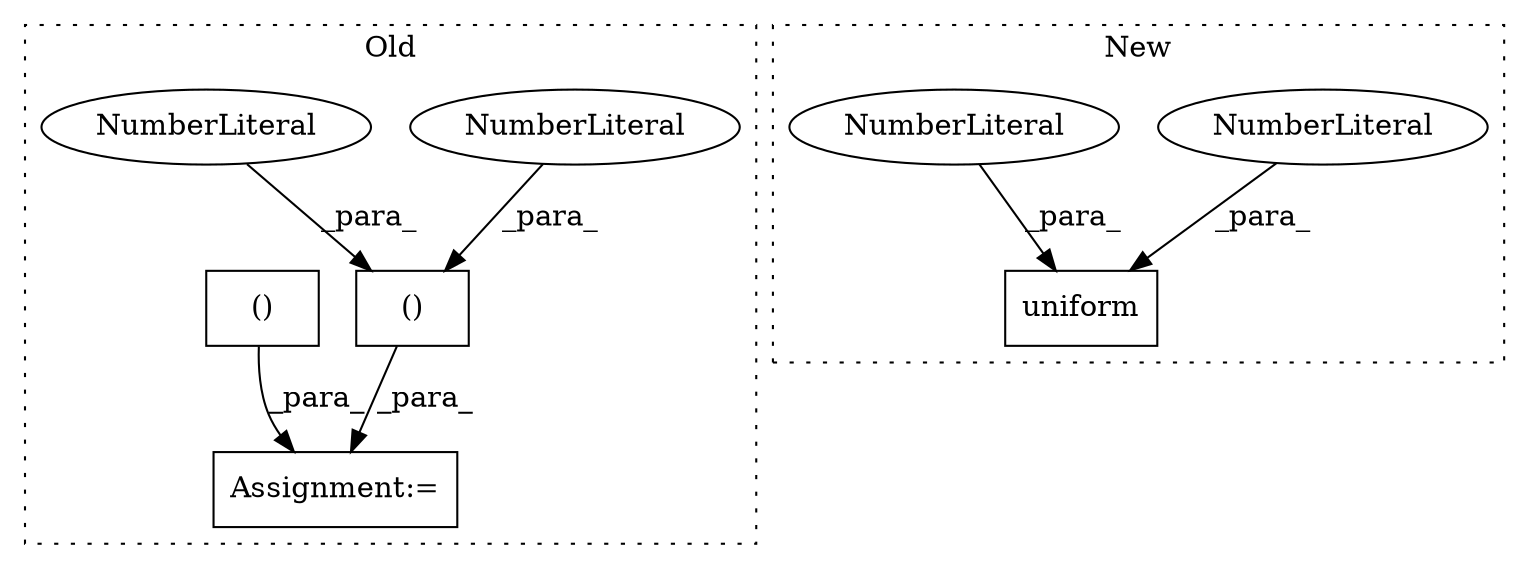 digraph G {
subgraph cluster0 {
1 [label="()" a="106" s="9939" l="73" shape="box"];
3 [label="NumberLiteral" a="34" s="9997" l="1" shape="ellipse"];
6 [label="NumberLiteral" a="34" s="10011" l="1" shape="ellipse"];
7 [label="Assignment:=" a="7" s="10208" l="2" shape="box"];
8 [label="()" a="106" s="10036" l="73" shape="box"];
label = "Old";
style="dotted";
}
subgraph cluster1 {
2 [label="uniform" a="32" s="8501,8582" l="8,2" shape="box"];
4 [label="NumberLiteral" a="34" s="8509" l="1" shape="ellipse"];
5 [label="NumberLiteral" a="34" s="8511" l="3" shape="ellipse"];
label = "New";
style="dotted";
}
1 -> 7 [label="_para_"];
3 -> 1 [label="_para_"];
4 -> 2 [label="_para_"];
5 -> 2 [label="_para_"];
6 -> 1 [label="_para_"];
8 -> 7 [label="_para_"];
}